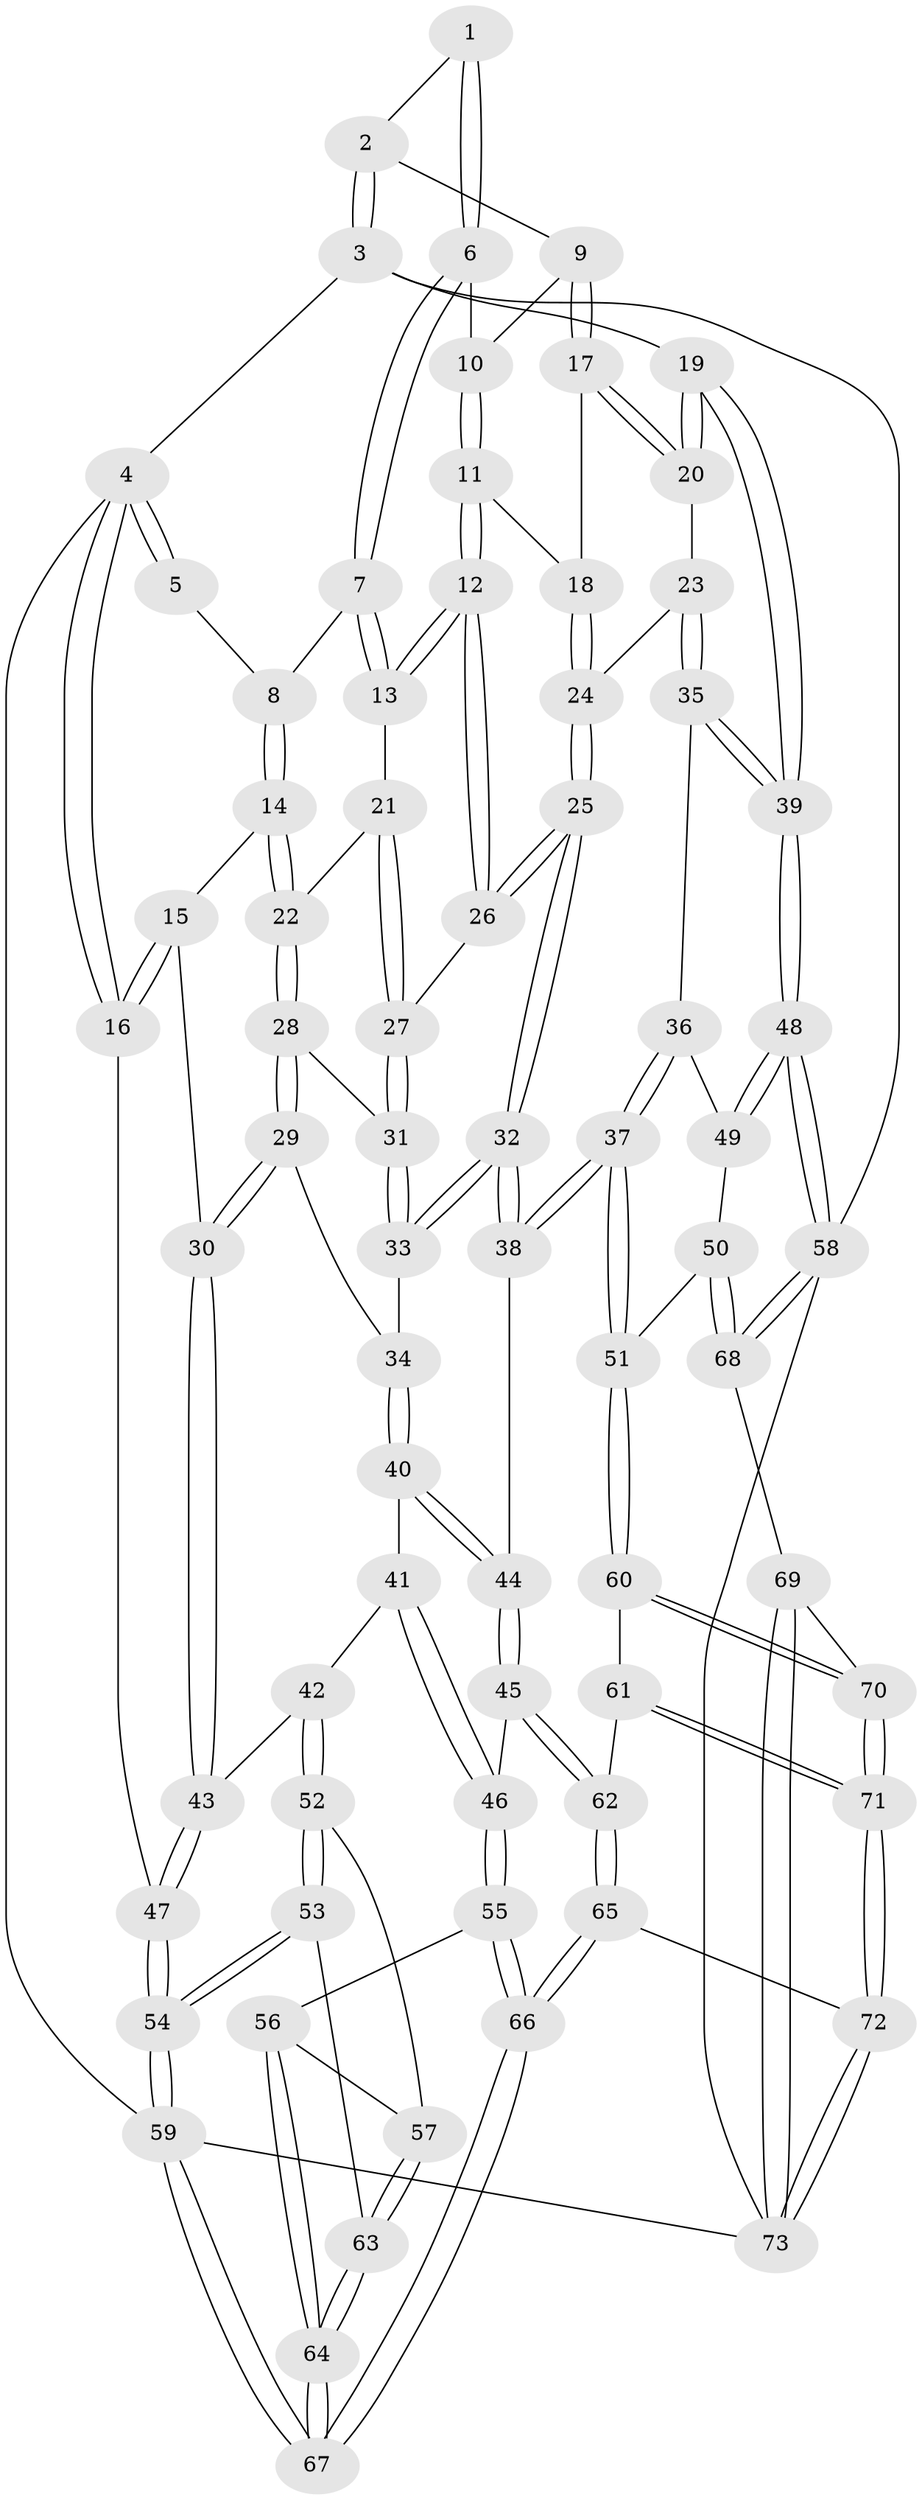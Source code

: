 // coarse degree distribution, {3: 0.13953488372093023, 5: 0.32558139534883723, 4: 0.3488372093023256, 6: 0.18604651162790697}
// Generated by graph-tools (version 1.1) at 2025/42/03/06/25 10:42:31]
// undirected, 73 vertices, 179 edges
graph export_dot {
graph [start="1"]
  node [color=gray90,style=filled];
  1 [pos="+0.5728712655037302+0"];
  2 [pos="+0.9133572048382864+0"];
  3 [pos="+1+0"];
  4 [pos="+0+0"];
  5 [pos="+0.2873041959788779+0"];
  6 [pos="+0.5603294259163428+0.03347284268669591"];
  7 [pos="+0.5381945778464995+0.09462189889776354"];
  8 [pos="+0.29364088386862175+0.005730283845025999"];
  9 [pos="+0.8256217627607679+0.01548713880565625"];
  10 [pos="+0.704538139062804+0.09697277134615447"];
  11 [pos="+0.652343334597962+0.20281116815190636"];
  12 [pos="+0.5898415510741799+0.22562473535389835"];
  13 [pos="+0.5319395050428944+0.16590015782046624"];
  14 [pos="+0.27319264937537263+0.15015181435516847"];
  15 [pos="+0.07949276707239107+0.08979173594285501"];
  16 [pos="+0+0"];
  17 [pos="+0.8465864652659626+0.17461379028849555"];
  18 [pos="+0.7415217034616773+0.2219974557371023"];
  19 [pos="+1+0.1519574015373676"];
  20 [pos="+0.8853667737944165+0.2145279011692386"];
  21 [pos="+0.3722739445378405+0.19286391187498983"];
  22 [pos="+0.274613811900762+0.15648764793547013"];
  23 [pos="+0.8743330466527459+0.3705813435026363"];
  24 [pos="+0.7659302917394732+0.37991044725666034"];
  25 [pos="+0.649911424511001+0.4402241956080954"];
  26 [pos="+0.5869317308531471+0.28762469614411545"];
  27 [pos="+0.4243513327226454+0.3425539339146296"];
  28 [pos="+0.18478437504665038+0.3014898513216838"];
  29 [pos="+0.1557880672074882+0.32612978016604993"];
  30 [pos="+0.024111496782344706+0.41930198309200617"];
  31 [pos="+0.4053276478868628+0.3928496711301124"];
  32 [pos="+0.6262124612412153+0.5074105288398717"];
  33 [pos="+0.4091344063562902+0.41255634259997415"];
  34 [pos="+0.3694259185384384+0.4650938660609259"];
  35 [pos="+0.9685204138757544+0.44688485182944815"];
  36 [pos="+0.7923643129050596+0.5962733513285416"];
  37 [pos="+0.7013145126547541+0.6305214191490289"];
  38 [pos="+0.6295214162555386+0.5561496571939989"];
  39 [pos="+1+0.48685499610852956"];
  40 [pos="+0.34890137190873316+0.5067645531070878"];
  41 [pos="+0.2847781727200515+0.5594208170380682"];
  42 [pos="+0.13925206872068432+0.5382208447241498"];
  43 [pos="+0.017915864250967497+0.42488689809471214"];
  44 [pos="+0.5464799415878924+0.5955655174133566"];
  45 [pos="+0.42940936681636543+0.6980564233961969"];
  46 [pos="+0.37719335956175803+0.6912132676809329"];
  47 [pos="+0+0.4269840387867099"];
  48 [pos="+1+0.5981750268815389"];
  49 [pos="+0.9370750179678511+0.6496302325380244"];
  50 [pos="+0.8503344570020828+0.7626276825226389"];
  51 [pos="+0.7045905736728142+0.6477868178835938"];
  52 [pos="+0.14793859701570414+0.6455775099638967"];
  53 [pos="+0.03290471407567903+0.7684536437851704"];
  54 [pos="+0+0.7540745628610076"];
  55 [pos="+0.33319398331564315+0.7323867581315171"];
  56 [pos="+0.2401900972481343+0.7363025540724197"];
  57 [pos="+0.16404126090918109+0.6820164764008848"];
  58 [pos="+1+0.7959224548832842"];
  59 [pos="+0+1"];
  60 [pos="+0.6692409526009484+0.7446616895367358"];
  61 [pos="+0.6153039107532381+0.8324948601981517"];
  62 [pos="+0.5068233610054336+0.8681795991989979"];
  63 [pos="+0.13174901628342303+0.8385588181827758"];
  64 [pos="+0.18067493177360153+0.949467515400887"];
  65 [pos="+0.3403015305989215+1"];
  66 [pos="+0.24771940168360546+1"];
  67 [pos="+0.23252554333778627+1"];
  68 [pos="+0.9130593534242732+0.8590302120916438"];
  69 [pos="+0.9022749591679392+0.8717397158139532"];
  70 [pos="+0.810144957279554+0.8937630651635308"];
  71 [pos="+0.7181448002997928+0.9449884946970599"];
  72 [pos="+0.6711457053656874+1"];
  73 [pos="+0.8716658806209979+1"];
  1 -- 2;
  1 -- 6;
  1 -- 6;
  2 -- 3;
  2 -- 3;
  2 -- 9;
  3 -- 4;
  3 -- 19;
  3 -- 58;
  4 -- 5;
  4 -- 5;
  4 -- 16;
  4 -- 16;
  4 -- 59;
  5 -- 8;
  6 -- 7;
  6 -- 7;
  6 -- 10;
  7 -- 8;
  7 -- 13;
  7 -- 13;
  8 -- 14;
  8 -- 14;
  9 -- 10;
  9 -- 17;
  9 -- 17;
  10 -- 11;
  10 -- 11;
  11 -- 12;
  11 -- 12;
  11 -- 18;
  12 -- 13;
  12 -- 13;
  12 -- 26;
  12 -- 26;
  13 -- 21;
  14 -- 15;
  14 -- 22;
  14 -- 22;
  15 -- 16;
  15 -- 16;
  15 -- 30;
  16 -- 47;
  17 -- 18;
  17 -- 20;
  17 -- 20;
  18 -- 24;
  18 -- 24;
  19 -- 20;
  19 -- 20;
  19 -- 39;
  19 -- 39;
  20 -- 23;
  21 -- 22;
  21 -- 27;
  21 -- 27;
  22 -- 28;
  22 -- 28;
  23 -- 24;
  23 -- 35;
  23 -- 35;
  24 -- 25;
  24 -- 25;
  25 -- 26;
  25 -- 26;
  25 -- 32;
  25 -- 32;
  26 -- 27;
  27 -- 31;
  27 -- 31;
  28 -- 29;
  28 -- 29;
  28 -- 31;
  29 -- 30;
  29 -- 30;
  29 -- 34;
  30 -- 43;
  30 -- 43;
  31 -- 33;
  31 -- 33;
  32 -- 33;
  32 -- 33;
  32 -- 38;
  32 -- 38;
  33 -- 34;
  34 -- 40;
  34 -- 40;
  35 -- 36;
  35 -- 39;
  35 -- 39;
  36 -- 37;
  36 -- 37;
  36 -- 49;
  37 -- 38;
  37 -- 38;
  37 -- 51;
  37 -- 51;
  38 -- 44;
  39 -- 48;
  39 -- 48;
  40 -- 41;
  40 -- 44;
  40 -- 44;
  41 -- 42;
  41 -- 46;
  41 -- 46;
  42 -- 43;
  42 -- 52;
  42 -- 52;
  43 -- 47;
  43 -- 47;
  44 -- 45;
  44 -- 45;
  45 -- 46;
  45 -- 62;
  45 -- 62;
  46 -- 55;
  46 -- 55;
  47 -- 54;
  47 -- 54;
  48 -- 49;
  48 -- 49;
  48 -- 58;
  48 -- 58;
  49 -- 50;
  50 -- 51;
  50 -- 68;
  50 -- 68;
  51 -- 60;
  51 -- 60;
  52 -- 53;
  52 -- 53;
  52 -- 57;
  53 -- 54;
  53 -- 54;
  53 -- 63;
  54 -- 59;
  54 -- 59;
  55 -- 56;
  55 -- 66;
  55 -- 66;
  56 -- 57;
  56 -- 64;
  56 -- 64;
  57 -- 63;
  57 -- 63;
  58 -- 68;
  58 -- 68;
  58 -- 73;
  59 -- 67;
  59 -- 67;
  59 -- 73;
  60 -- 61;
  60 -- 70;
  60 -- 70;
  61 -- 62;
  61 -- 71;
  61 -- 71;
  62 -- 65;
  62 -- 65;
  63 -- 64;
  63 -- 64;
  64 -- 67;
  64 -- 67;
  65 -- 66;
  65 -- 66;
  65 -- 72;
  66 -- 67;
  66 -- 67;
  68 -- 69;
  69 -- 70;
  69 -- 73;
  69 -- 73;
  70 -- 71;
  70 -- 71;
  71 -- 72;
  71 -- 72;
  72 -- 73;
  72 -- 73;
}
